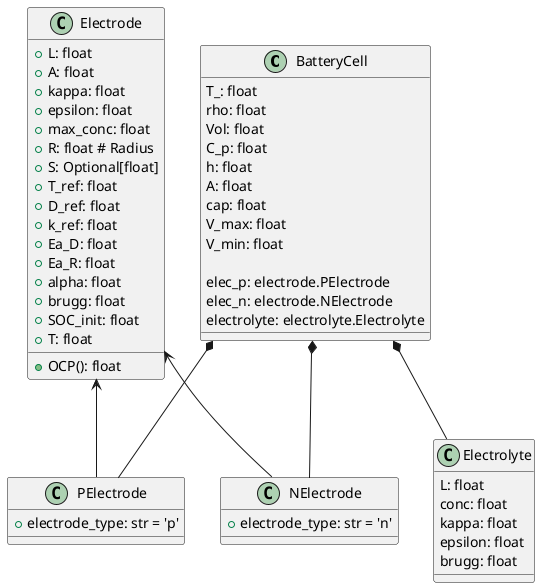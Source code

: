 @startuml
'https://plantuml.com/class-diagram

BatteryCell *-- NElectrode
BatteryCell *-- PElectrode
BatteryCell *-- Electrolyte

Electrode <-- NElectrode
Electrode <-- PElectrode

class Electrode {
+ L: float
+ A: float
+ kappa: float
+ epsilon: float
+ max_conc: float
+ R: float # Radius
+ S: Optional[float]
+ T_ref: float
+ D_ref: float
+ k_ref: float
+ Ea_D: float
+ Ea_R: float
+ alpha: float
+ brugg: float
+ SOC_init: float
+ T: float

+ OCP(): float
}

class PElectrode {
+ electrode_type: str = 'p'
}

class NElectrode {
+ electrode_type: str = 'n'
}

class Electrolyte {
L: float
conc: float
kappa: float
epsilon: float
brugg: float
}

class BatteryCell {
T_: float
rho: float
Vol: float
C_p: float
h: float
A: float
cap: float
V_max: float
V_min: float

elec_p: electrode.PElectrode
elec_n: electrode.NElectrode
electrolyte: electrolyte.Electrolyte
}

@enduml